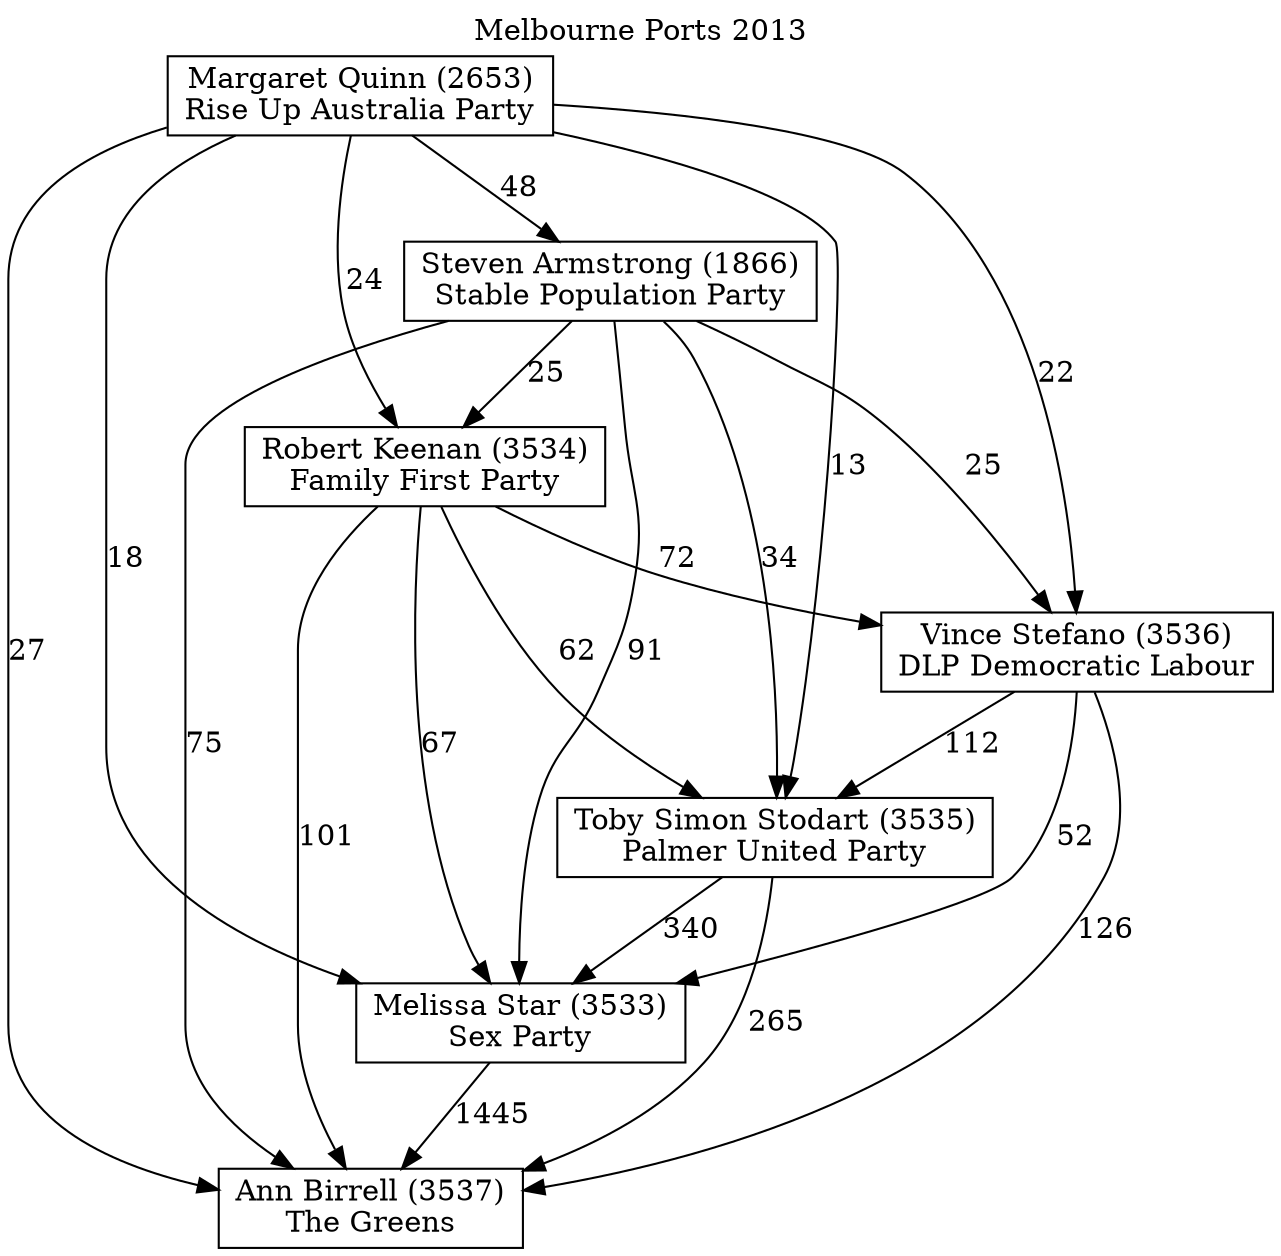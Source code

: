 // House preference flow
digraph "Ann Birrell (3537)_Melbourne Ports_2013" {
	graph [label="Melbourne Ports 2013" labelloc=t mclimit=10]
	node [shape=box]
	"Ann Birrell (3537)" [label="Ann Birrell (3537)
The Greens"]
	"Melissa Star (3533)" [label="Melissa Star (3533)
Sex Party"]
	"Toby Simon Stodart (3535)" [label="Toby Simon Stodart (3535)
Palmer United Party"]
	"Vince Stefano (3536)" [label="Vince Stefano (3536)
DLP Democratic Labour"]
	"Robert Keenan (3534)" [label="Robert Keenan (3534)
Family First Party"]
	"Steven Armstrong (1866)" [label="Steven Armstrong (1866)
Stable Population Party"]
	"Margaret Quinn (2653)" [label="Margaret Quinn (2653)
Rise Up Australia Party"]
	"Ann Birrell (3537)" [label="Ann Birrell (3537)
The Greens"]
	"Toby Simon Stodart (3535)" [label="Toby Simon Stodart (3535)
Palmer United Party"]
	"Vince Stefano (3536)" [label="Vince Stefano (3536)
DLP Democratic Labour"]
	"Robert Keenan (3534)" [label="Robert Keenan (3534)
Family First Party"]
	"Steven Armstrong (1866)" [label="Steven Armstrong (1866)
Stable Population Party"]
	"Margaret Quinn (2653)" [label="Margaret Quinn (2653)
Rise Up Australia Party"]
	"Ann Birrell (3537)" [label="Ann Birrell (3537)
The Greens"]
	"Vince Stefano (3536)" [label="Vince Stefano (3536)
DLP Democratic Labour"]
	"Robert Keenan (3534)" [label="Robert Keenan (3534)
Family First Party"]
	"Steven Armstrong (1866)" [label="Steven Armstrong (1866)
Stable Population Party"]
	"Margaret Quinn (2653)" [label="Margaret Quinn (2653)
Rise Up Australia Party"]
	"Ann Birrell (3537)" [label="Ann Birrell (3537)
The Greens"]
	"Robert Keenan (3534)" [label="Robert Keenan (3534)
Family First Party"]
	"Steven Armstrong (1866)" [label="Steven Armstrong (1866)
Stable Population Party"]
	"Margaret Quinn (2653)" [label="Margaret Quinn (2653)
Rise Up Australia Party"]
	"Ann Birrell (3537)" [label="Ann Birrell (3537)
The Greens"]
	"Steven Armstrong (1866)" [label="Steven Armstrong (1866)
Stable Population Party"]
	"Margaret Quinn (2653)" [label="Margaret Quinn (2653)
Rise Up Australia Party"]
	"Ann Birrell (3537)" [label="Ann Birrell (3537)
The Greens"]
	"Margaret Quinn (2653)" [label="Margaret Quinn (2653)
Rise Up Australia Party"]
	"Margaret Quinn (2653)" [label="Margaret Quinn (2653)
Rise Up Australia Party"]
	"Steven Armstrong (1866)" [label="Steven Armstrong (1866)
Stable Population Party"]
	"Margaret Quinn (2653)" [label="Margaret Quinn (2653)
Rise Up Australia Party"]
	"Margaret Quinn (2653)" [label="Margaret Quinn (2653)
Rise Up Australia Party"]
	"Robert Keenan (3534)" [label="Robert Keenan (3534)
Family First Party"]
	"Steven Armstrong (1866)" [label="Steven Armstrong (1866)
Stable Population Party"]
	"Margaret Quinn (2653)" [label="Margaret Quinn (2653)
Rise Up Australia Party"]
	"Robert Keenan (3534)" [label="Robert Keenan (3534)
Family First Party"]
	"Margaret Quinn (2653)" [label="Margaret Quinn (2653)
Rise Up Australia Party"]
	"Margaret Quinn (2653)" [label="Margaret Quinn (2653)
Rise Up Australia Party"]
	"Steven Armstrong (1866)" [label="Steven Armstrong (1866)
Stable Population Party"]
	"Margaret Quinn (2653)" [label="Margaret Quinn (2653)
Rise Up Australia Party"]
	"Margaret Quinn (2653)" [label="Margaret Quinn (2653)
Rise Up Australia Party"]
	"Vince Stefano (3536)" [label="Vince Stefano (3536)
DLP Democratic Labour"]
	"Robert Keenan (3534)" [label="Robert Keenan (3534)
Family First Party"]
	"Steven Armstrong (1866)" [label="Steven Armstrong (1866)
Stable Population Party"]
	"Margaret Quinn (2653)" [label="Margaret Quinn (2653)
Rise Up Australia Party"]
	"Vince Stefano (3536)" [label="Vince Stefano (3536)
DLP Democratic Labour"]
	"Steven Armstrong (1866)" [label="Steven Armstrong (1866)
Stable Population Party"]
	"Margaret Quinn (2653)" [label="Margaret Quinn (2653)
Rise Up Australia Party"]
	"Vince Stefano (3536)" [label="Vince Stefano (3536)
DLP Democratic Labour"]
	"Margaret Quinn (2653)" [label="Margaret Quinn (2653)
Rise Up Australia Party"]
	"Margaret Quinn (2653)" [label="Margaret Quinn (2653)
Rise Up Australia Party"]
	"Steven Armstrong (1866)" [label="Steven Armstrong (1866)
Stable Population Party"]
	"Margaret Quinn (2653)" [label="Margaret Quinn (2653)
Rise Up Australia Party"]
	"Margaret Quinn (2653)" [label="Margaret Quinn (2653)
Rise Up Australia Party"]
	"Robert Keenan (3534)" [label="Robert Keenan (3534)
Family First Party"]
	"Steven Armstrong (1866)" [label="Steven Armstrong (1866)
Stable Population Party"]
	"Margaret Quinn (2653)" [label="Margaret Quinn (2653)
Rise Up Australia Party"]
	"Robert Keenan (3534)" [label="Robert Keenan (3534)
Family First Party"]
	"Margaret Quinn (2653)" [label="Margaret Quinn (2653)
Rise Up Australia Party"]
	"Margaret Quinn (2653)" [label="Margaret Quinn (2653)
Rise Up Australia Party"]
	"Steven Armstrong (1866)" [label="Steven Armstrong (1866)
Stable Population Party"]
	"Margaret Quinn (2653)" [label="Margaret Quinn (2653)
Rise Up Australia Party"]
	"Margaret Quinn (2653)" [label="Margaret Quinn (2653)
Rise Up Australia Party"]
	"Toby Simon Stodart (3535)" [label="Toby Simon Stodart (3535)
Palmer United Party"]
	"Vince Stefano (3536)" [label="Vince Stefano (3536)
DLP Democratic Labour"]
	"Robert Keenan (3534)" [label="Robert Keenan (3534)
Family First Party"]
	"Steven Armstrong (1866)" [label="Steven Armstrong (1866)
Stable Population Party"]
	"Margaret Quinn (2653)" [label="Margaret Quinn (2653)
Rise Up Australia Party"]
	"Toby Simon Stodart (3535)" [label="Toby Simon Stodart (3535)
Palmer United Party"]
	"Robert Keenan (3534)" [label="Robert Keenan (3534)
Family First Party"]
	"Steven Armstrong (1866)" [label="Steven Armstrong (1866)
Stable Population Party"]
	"Margaret Quinn (2653)" [label="Margaret Quinn (2653)
Rise Up Australia Party"]
	"Toby Simon Stodart (3535)" [label="Toby Simon Stodart (3535)
Palmer United Party"]
	"Steven Armstrong (1866)" [label="Steven Armstrong (1866)
Stable Population Party"]
	"Margaret Quinn (2653)" [label="Margaret Quinn (2653)
Rise Up Australia Party"]
	"Toby Simon Stodart (3535)" [label="Toby Simon Stodart (3535)
Palmer United Party"]
	"Margaret Quinn (2653)" [label="Margaret Quinn (2653)
Rise Up Australia Party"]
	"Margaret Quinn (2653)" [label="Margaret Quinn (2653)
Rise Up Australia Party"]
	"Steven Armstrong (1866)" [label="Steven Armstrong (1866)
Stable Population Party"]
	"Margaret Quinn (2653)" [label="Margaret Quinn (2653)
Rise Up Australia Party"]
	"Margaret Quinn (2653)" [label="Margaret Quinn (2653)
Rise Up Australia Party"]
	"Robert Keenan (3534)" [label="Robert Keenan (3534)
Family First Party"]
	"Steven Armstrong (1866)" [label="Steven Armstrong (1866)
Stable Population Party"]
	"Margaret Quinn (2653)" [label="Margaret Quinn (2653)
Rise Up Australia Party"]
	"Robert Keenan (3534)" [label="Robert Keenan (3534)
Family First Party"]
	"Margaret Quinn (2653)" [label="Margaret Quinn (2653)
Rise Up Australia Party"]
	"Margaret Quinn (2653)" [label="Margaret Quinn (2653)
Rise Up Australia Party"]
	"Steven Armstrong (1866)" [label="Steven Armstrong (1866)
Stable Population Party"]
	"Margaret Quinn (2653)" [label="Margaret Quinn (2653)
Rise Up Australia Party"]
	"Margaret Quinn (2653)" [label="Margaret Quinn (2653)
Rise Up Australia Party"]
	"Vince Stefano (3536)" [label="Vince Stefano (3536)
DLP Democratic Labour"]
	"Robert Keenan (3534)" [label="Robert Keenan (3534)
Family First Party"]
	"Steven Armstrong (1866)" [label="Steven Armstrong (1866)
Stable Population Party"]
	"Margaret Quinn (2653)" [label="Margaret Quinn (2653)
Rise Up Australia Party"]
	"Vince Stefano (3536)" [label="Vince Stefano (3536)
DLP Democratic Labour"]
	"Steven Armstrong (1866)" [label="Steven Armstrong (1866)
Stable Population Party"]
	"Margaret Quinn (2653)" [label="Margaret Quinn (2653)
Rise Up Australia Party"]
	"Vince Stefano (3536)" [label="Vince Stefano (3536)
DLP Democratic Labour"]
	"Margaret Quinn (2653)" [label="Margaret Quinn (2653)
Rise Up Australia Party"]
	"Margaret Quinn (2653)" [label="Margaret Quinn (2653)
Rise Up Australia Party"]
	"Steven Armstrong (1866)" [label="Steven Armstrong (1866)
Stable Population Party"]
	"Margaret Quinn (2653)" [label="Margaret Quinn (2653)
Rise Up Australia Party"]
	"Margaret Quinn (2653)" [label="Margaret Quinn (2653)
Rise Up Australia Party"]
	"Robert Keenan (3534)" [label="Robert Keenan (3534)
Family First Party"]
	"Steven Armstrong (1866)" [label="Steven Armstrong (1866)
Stable Population Party"]
	"Margaret Quinn (2653)" [label="Margaret Quinn (2653)
Rise Up Australia Party"]
	"Robert Keenan (3534)" [label="Robert Keenan (3534)
Family First Party"]
	"Margaret Quinn (2653)" [label="Margaret Quinn (2653)
Rise Up Australia Party"]
	"Margaret Quinn (2653)" [label="Margaret Quinn (2653)
Rise Up Australia Party"]
	"Steven Armstrong (1866)" [label="Steven Armstrong (1866)
Stable Population Party"]
	"Margaret Quinn (2653)" [label="Margaret Quinn (2653)
Rise Up Australia Party"]
	"Margaret Quinn (2653)" [label="Margaret Quinn (2653)
Rise Up Australia Party"]
	"Melissa Star (3533)" [label="Melissa Star (3533)
Sex Party"]
	"Toby Simon Stodart (3535)" [label="Toby Simon Stodart (3535)
Palmer United Party"]
	"Vince Stefano (3536)" [label="Vince Stefano (3536)
DLP Democratic Labour"]
	"Robert Keenan (3534)" [label="Robert Keenan (3534)
Family First Party"]
	"Steven Armstrong (1866)" [label="Steven Armstrong (1866)
Stable Population Party"]
	"Margaret Quinn (2653)" [label="Margaret Quinn (2653)
Rise Up Australia Party"]
	"Melissa Star (3533)" [label="Melissa Star (3533)
Sex Party"]
	"Vince Stefano (3536)" [label="Vince Stefano (3536)
DLP Democratic Labour"]
	"Robert Keenan (3534)" [label="Robert Keenan (3534)
Family First Party"]
	"Steven Armstrong (1866)" [label="Steven Armstrong (1866)
Stable Population Party"]
	"Margaret Quinn (2653)" [label="Margaret Quinn (2653)
Rise Up Australia Party"]
	"Melissa Star (3533)" [label="Melissa Star (3533)
Sex Party"]
	"Robert Keenan (3534)" [label="Robert Keenan (3534)
Family First Party"]
	"Steven Armstrong (1866)" [label="Steven Armstrong (1866)
Stable Population Party"]
	"Margaret Quinn (2653)" [label="Margaret Quinn (2653)
Rise Up Australia Party"]
	"Melissa Star (3533)" [label="Melissa Star (3533)
Sex Party"]
	"Steven Armstrong (1866)" [label="Steven Armstrong (1866)
Stable Population Party"]
	"Margaret Quinn (2653)" [label="Margaret Quinn (2653)
Rise Up Australia Party"]
	"Melissa Star (3533)" [label="Melissa Star (3533)
Sex Party"]
	"Margaret Quinn (2653)" [label="Margaret Quinn (2653)
Rise Up Australia Party"]
	"Margaret Quinn (2653)" [label="Margaret Quinn (2653)
Rise Up Australia Party"]
	"Steven Armstrong (1866)" [label="Steven Armstrong (1866)
Stable Population Party"]
	"Margaret Quinn (2653)" [label="Margaret Quinn (2653)
Rise Up Australia Party"]
	"Margaret Quinn (2653)" [label="Margaret Quinn (2653)
Rise Up Australia Party"]
	"Robert Keenan (3534)" [label="Robert Keenan (3534)
Family First Party"]
	"Steven Armstrong (1866)" [label="Steven Armstrong (1866)
Stable Population Party"]
	"Margaret Quinn (2653)" [label="Margaret Quinn (2653)
Rise Up Australia Party"]
	"Robert Keenan (3534)" [label="Robert Keenan (3534)
Family First Party"]
	"Margaret Quinn (2653)" [label="Margaret Quinn (2653)
Rise Up Australia Party"]
	"Margaret Quinn (2653)" [label="Margaret Quinn (2653)
Rise Up Australia Party"]
	"Steven Armstrong (1866)" [label="Steven Armstrong (1866)
Stable Population Party"]
	"Margaret Quinn (2653)" [label="Margaret Quinn (2653)
Rise Up Australia Party"]
	"Margaret Quinn (2653)" [label="Margaret Quinn (2653)
Rise Up Australia Party"]
	"Vince Stefano (3536)" [label="Vince Stefano (3536)
DLP Democratic Labour"]
	"Robert Keenan (3534)" [label="Robert Keenan (3534)
Family First Party"]
	"Steven Armstrong (1866)" [label="Steven Armstrong (1866)
Stable Population Party"]
	"Margaret Quinn (2653)" [label="Margaret Quinn (2653)
Rise Up Australia Party"]
	"Vince Stefano (3536)" [label="Vince Stefano (3536)
DLP Democratic Labour"]
	"Steven Armstrong (1866)" [label="Steven Armstrong (1866)
Stable Population Party"]
	"Margaret Quinn (2653)" [label="Margaret Quinn (2653)
Rise Up Australia Party"]
	"Vince Stefano (3536)" [label="Vince Stefano (3536)
DLP Democratic Labour"]
	"Margaret Quinn (2653)" [label="Margaret Quinn (2653)
Rise Up Australia Party"]
	"Margaret Quinn (2653)" [label="Margaret Quinn (2653)
Rise Up Australia Party"]
	"Steven Armstrong (1866)" [label="Steven Armstrong (1866)
Stable Population Party"]
	"Margaret Quinn (2653)" [label="Margaret Quinn (2653)
Rise Up Australia Party"]
	"Margaret Quinn (2653)" [label="Margaret Quinn (2653)
Rise Up Australia Party"]
	"Robert Keenan (3534)" [label="Robert Keenan (3534)
Family First Party"]
	"Steven Armstrong (1866)" [label="Steven Armstrong (1866)
Stable Population Party"]
	"Margaret Quinn (2653)" [label="Margaret Quinn (2653)
Rise Up Australia Party"]
	"Robert Keenan (3534)" [label="Robert Keenan (3534)
Family First Party"]
	"Margaret Quinn (2653)" [label="Margaret Quinn (2653)
Rise Up Australia Party"]
	"Margaret Quinn (2653)" [label="Margaret Quinn (2653)
Rise Up Australia Party"]
	"Steven Armstrong (1866)" [label="Steven Armstrong (1866)
Stable Population Party"]
	"Margaret Quinn (2653)" [label="Margaret Quinn (2653)
Rise Up Australia Party"]
	"Margaret Quinn (2653)" [label="Margaret Quinn (2653)
Rise Up Australia Party"]
	"Toby Simon Stodart (3535)" [label="Toby Simon Stodart (3535)
Palmer United Party"]
	"Vince Stefano (3536)" [label="Vince Stefano (3536)
DLP Democratic Labour"]
	"Robert Keenan (3534)" [label="Robert Keenan (3534)
Family First Party"]
	"Steven Armstrong (1866)" [label="Steven Armstrong (1866)
Stable Population Party"]
	"Margaret Quinn (2653)" [label="Margaret Quinn (2653)
Rise Up Australia Party"]
	"Toby Simon Stodart (3535)" [label="Toby Simon Stodart (3535)
Palmer United Party"]
	"Robert Keenan (3534)" [label="Robert Keenan (3534)
Family First Party"]
	"Steven Armstrong (1866)" [label="Steven Armstrong (1866)
Stable Population Party"]
	"Margaret Quinn (2653)" [label="Margaret Quinn (2653)
Rise Up Australia Party"]
	"Toby Simon Stodart (3535)" [label="Toby Simon Stodart (3535)
Palmer United Party"]
	"Steven Armstrong (1866)" [label="Steven Armstrong (1866)
Stable Population Party"]
	"Margaret Quinn (2653)" [label="Margaret Quinn (2653)
Rise Up Australia Party"]
	"Toby Simon Stodart (3535)" [label="Toby Simon Stodart (3535)
Palmer United Party"]
	"Margaret Quinn (2653)" [label="Margaret Quinn (2653)
Rise Up Australia Party"]
	"Margaret Quinn (2653)" [label="Margaret Quinn (2653)
Rise Up Australia Party"]
	"Steven Armstrong (1866)" [label="Steven Armstrong (1866)
Stable Population Party"]
	"Margaret Quinn (2653)" [label="Margaret Quinn (2653)
Rise Up Australia Party"]
	"Margaret Quinn (2653)" [label="Margaret Quinn (2653)
Rise Up Australia Party"]
	"Robert Keenan (3534)" [label="Robert Keenan (3534)
Family First Party"]
	"Steven Armstrong (1866)" [label="Steven Armstrong (1866)
Stable Population Party"]
	"Margaret Quinn (2653)" [label="Margaret Quinn (2653)
Rise Up Australia Party"]
	"Robert Keenan (3534)" [label="Robert Keenan (3534)
Family First Party"]
	"Margaret Quinn (2653)" [label="Margaret Quinn (2653)
Rise Up Australia Party"]
	"Margaret Quinn (2653)" [label="Margaret Quinn (2653)
Rise Up Australia Party"]
	"Steven Armstrong (1866)" [label="Steven Armstrong (1866)
Stable Population Party"]
	"Margaret Quinn (2653)" [label="Margaret Quinn (2653)
Rise Up Australia Party"]
	"Margaret Quinn (2653)" [label="Margaret Quinn (2653)
Rise Up Australia Party"]
	"Vince Stefano (3536)" [label="Vince Stefano (3536)
DLP Democratic Labour"]
	"Robert Keenan (3534)" [label="Robert Keenan (3534)
Family First Party"]
	"Steven Armstrong (1866)" [label="Steven Armstrong (1866)
Stable Population Party"]
	"Margaret Quinn (2653)" [label="Margaret Quinn (2653)
Rise Up Australia Party"]
	"Vince Stefano (3536)" [label="Vince Stefano (3536)
DLP Democratic Labour"]
	"Steven Armstrong (1866)" [label="Steven Armstrong (1866)
Stable Population Party"]
	"Margaret Quinn (2653)" [label="Margaret Quinn (2653)
Rise Up Australia Party"]
	"Vince Stefano (3536)" [label="Vince Stefano (3536)
DLP Democratic Labour"]
	"Margaret Quinn (2653)" [label="Margaret Quinn (2653)
Rise Up Australia Party"]
	"Margaret Quinn (2653)" [label="Margaret Quinn (2653)
Rise Up Australia Party"]
	"Steven Armstrong (1866)" [label="Steven Armstrong (1866)
Stable Population Party"]
	"Margaret Quinn (2653)" [label="Margaret Quinn (2653)
Rise Up Australia Party"]
	"Margaret Quinn (2653)" [label="Margaret Quinn (2653)
Rise Up Australia Party"]
	"Robert Keenan (3534)" [label="Robert Keenan (3534)
Family First Party"]
	"Steven Armstrong (1866)" [label="Steven Armstrong (1866)
Stable Population Party"]
	"Margaret Quinn (2653)" [label="Margaret Quinn (2653)
Rise Up Australia Party"]
	"Robert Keenan (3534)" [label="Robert Keenan (3534)
Family First Party"]
	"Margaret Quinn (2653)" [label="Margaret Quinn (2653)
Rise Up Australia Party"]
	"Margaret Quinn (2653)" [label="Margaret Quinn (2653)
Rise Up Australia Party"]
	"Steven Armstrong (1866)" [label="Steven Armstrong (1866)
Stable Population Party"]
	"Margaret Quinn (2653)" [label="Margaret Quinn (2653)
Rise Up Australia Party"]
	"Margaret Quinn (2653)" [label="Margaret Quinn (2653)
Rise Up Australia Party"]
	"Melissa Star (3533)" -> "Ann Birrell (3537)" [label=1445]
	"Toby Simon Stodart (3535)" -> "Melissa Star (3533)" [label=340]
	"Vince Stefano (3536)" -> "Toby Simon Stodart (3535)" [label=112]
	"Robert Keenan (3534)" -> "Vince Stefano (3536)" [label=72]
	"Steven Armstrong (1866)" -> "Robert Keenan (3534)" [label=25]
	"Margaret Quinn (2653)" -> "Steven Armstrong (1866)" [label=48]
	"Toby Simon Stodart (3535)" -> "Ann Birrell (3537)" [label=265]
	"Vince Stefano (3536)" -> "Ann Birrell (3537)" [label=126]
	"Robert Keenan (3534)" -> "Ann Birrell (3537)" [label=101]
	"Steven Armstrong (1866)" -> "Ann Birrell (3537)" [label=75]
	"Margaret Quinn (2653)" -> "Ann Birrell (3537)" [label=27]
	"Margaret Quinn (2653)" -> "Robert Keenan (3534)" [label=24]
	"Steven Armstrong (1866)" -> "Vince Stefano (3536)" [label=25]
	"Margaret Quinn (2653)" -> "Vince Stefano (3536)" [label=22]
	"Robert Keenan (3534)" -> "Toby Simon Stodart (3535)" [label=62]
	"Steven Armstrong (1866)" -> "Toby Simon Stodart (3535)" [label=34]
	"Margaret Quinn (2653)" -> "Toby Simon Stodart (3535)" [label=13]
	"Vince Stefano (3536)" -> "Melissa Star (3533)" [label=52]
	"Robert Keenan (3534)" -> "Melissa Star (3533)" [label=67]
	"Steven Armstrong (1866)" -> "Melissa Star (3533)" [label=91]
	"Margaret Quinn (2653)" -> "Melissa Star (3533)" [label=18]
}
